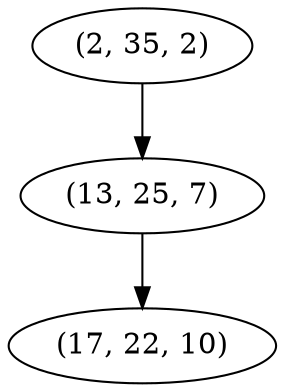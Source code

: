 digraph tree {
    "(2, 35, 2)";
    "(13, 25, 7)";
    "(17, 22, 10)";
    "(2, 35, 2)" -> "(13, 25, 7)";
    "(13, 25, 7)" -> "(17, 22, 10)";
}
